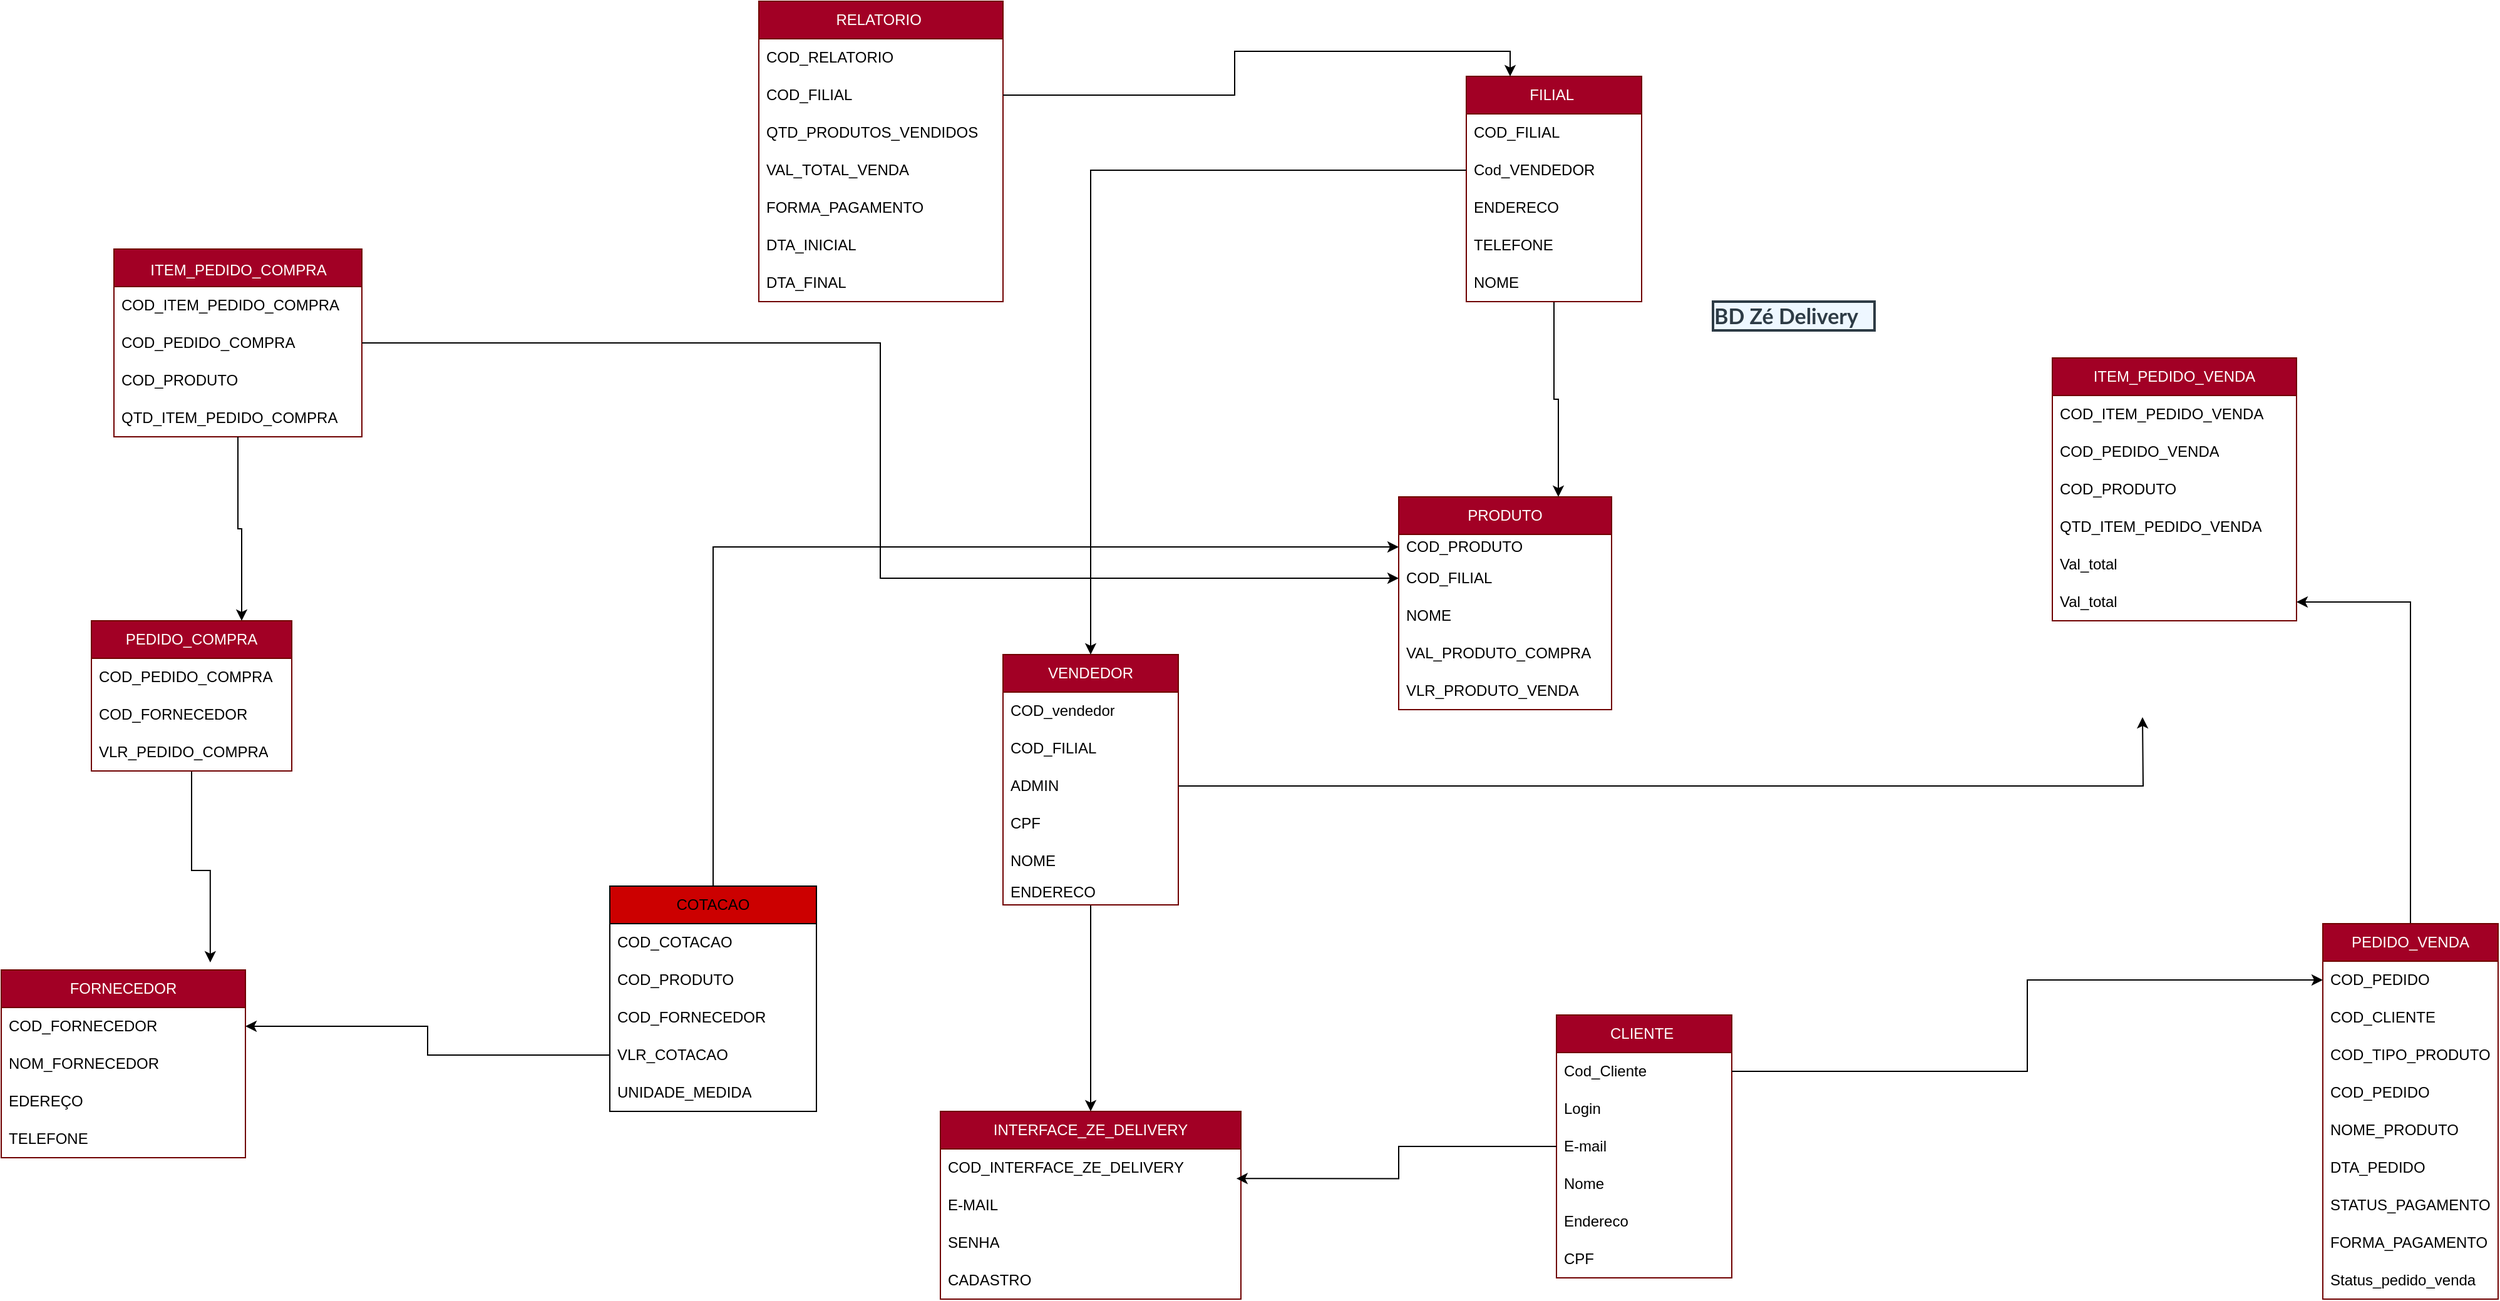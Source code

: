 <mxfile version="21.7.5" type="device">
  <diagram id="C5RBs43oDa-KdzZeNtuy" name="Page-1">
    <mxGraphModel dx="3459" dy="2239" grid="1" gridSize="18" guides="1" tooltips="1" connect="1" arrows="1" fold="1" page="1" pageScale="1" pageWidth="827" pageHeight="1169" math="0" shadow="0">
      <root>
        <mxCell id="WIyWlLk6GJQsqaUBKTNV-0" />
        <mxCell id="WIyWlLk6GJQsqaUBKTNV-1" parent="WIyWlLk6GJQsqaUBKTNV-0" />
        <mxCell id="53j9q-tYa6qTD4QqZaRs-72" value="ITEM_PEDIDO_COMPRA" style="swimlane;fontStyle=0;childLayout=stackLayout;horizontal=1;startSize=30;horizontalStack=0;resizeParent=1;resizeParentMax=0;resizeLast=0;collapsible=1;marginBottom=0;html=1;fillColor=#a20025;fontColor=#ffffff;strokeColor=#6F0000;spacingTop=4;" parent="WIyWlLk6GJQsqaUBKTNV-1" vertex="1">
          <mxGeometry x="-630" y="-324" width="198" height="150" as="geometry" />
        </mxCell>
        <mxCell id="53j9q-tYa6qTD4QqZaRs-73" value="COD_ITEM_PEDIDO_COMPRA" style="text;strokeColor=none;fillColor=none;align=left;verticalAlign=middle;spacingLeft=4;spacingRight=4;overflow=hidden;points=[[0,0.5],[1,0.5]];portConstraint=eastwest;rotatable=0;whiteSpace=wrap;html=1;" parent="53j9q-tYa6qTD4QqZaRs-72" vertex="1">
          <mxGeometry y="30" width="198" height="30" as="geometry" />
        </mxCell>
        <mxCell id="53j9q-tYa6qTD4QqZaRs-74" value="COD_PEDIDO_COMPRA" style="text;strokeColor=none;fillColor=none;align=left;verticalAlign=middle;spacingLeft=4;spacingRight=4;overflow=hidden;points=[[0,0.5],[1,0.5]];portConstraint=eastwest;rotatable=0;whiteSpace=wrap;html=1;" parent="53j9q-tYa6qTD4QqZaRs-72" vertex="1">
          <mxGeometry y="60" width="198" height="30" as="geometry" />
        </mxCell>
        <mxCell id="53j9q-tYa6qTD4QqZaRs-75" value="COD_PRODUTO" style="text;strokeColor=none;fillColor=none;align=left;verticalAlign=middle;spacingLeft=4;spacingRight=4;overflow=hidden;points=[[0,0.5],[1,0.5]];portConstraint=eastwest;rotatable=0;whiteSpace=wrap;html=1;" parent="53j9q-tYa6qTD4QqZaRs-72" vertex="1">
          <mxGeometry y="90" width="198" height="30" as="geometry" />
        </mxCell>
        <mxCell id="53j9q-tYa6qTD4QqZaRs-76" value="QTD_ITEM_PEDIDO_COMPRA" style="text;strokeColor=none;fillColor=none;align=left;verticalAlign=middle;spacingLeft=4;spacingRight=4;overflow=hidden;points=[[0,0.5],[1,0.5]];portConstraint=eastwest;rotatable=0;whiteSpace=wrap;html=1;" parent="53j9q-tYa6qTD4QqZaRs-72" vertex="1">
          <mxGeometry y="120" width="198" height="30" as="geometry" />
        </mxCell>
        <mxCell id="ZgWBXDBW055V_Jg4cEC1-0" value="CLIENTE&amp;nbsp;" style="swimlane;fontStyle=0;childLayout=stackLayout;horizontal=1;startSize=30;horizontalStack=0;resizeParent=1;resizeParentMax=0;resizeLast=0;collapsible=1;marginBottom=0;whiteSpace=wrap;html=1;fillColor=#a20025;fontColor=#ffffff;strokeColor=#6F0000;" parent="WIyWlLk6GJQsqaUBKTNV-1" vertex="1">
          <mxGeometry x="522" y="288" width="140" height="210" as="geometry" />
        </mxCell>
        <mxCell id="ZgWBXDBW055V_Jg4cEC1-1" value="Cod_Cliente" style="text;strokeColor=none;fillColor=none;align=left;verticalAlign=middle;spacingLeft=4;spacingRight=4;overflow=hidden;points=[[0,0.5],[1,0.5]];portConstraint=eastwest;rotatable=0;whiteSpace=wrap;html=1;" parent="ZgWBXDBW055V_Jg4cEC1-0" vertex="1">
          <mxGeometry y="30" width="140" height="30" as="geometry" />
        </mxCell>
        <mxCell id="ZgWBXDBW055V_Jg4cEC1-2" value="Login" style="text;strokeColor=none;fillColor=none;align=left;verticalAlign=middle;spacingLeft=4;spacingRight=4;overflow=hidden;points=[[0,0.5],[1,0.5]];portConstraint=eastwest;rotatable=0;whiteSpace=wrap;html=1;" parent="ZgWBXDBW055V_Jg4cEC1-0" vertex="1">
          <mxGeometry y="60" width="140" height="30" as="geometry" />
        </mxCell>
        <mxCell id="ZgWBXDBW055V_Jg4cEC1-3" value="E-mail" style="text;strokeColor=none;fillColor=none;align=left;verticalAlign=middle;spacingLeft=4;spacingRight=4;overflow=hidden;points=[[0,0.5],[1,0.5]];portConstraint=eastwest;rotatable=0;whiteSpace=wrap;html=1;" parent="ZgWBXDBW055V_Jg4cEC1-0" vertex="1">
          <mxGeometry y="90" width="140" height="30" as="geometry" />
        </mxCell>
        <mxCell id="ZgWBXDBW055V_Jg4cEC1-5" value="Nome" style="text;strokeColor=none;fillColor=none;align=left;verticalAlign=middle;spacingLeft=4;spacingRight=4;overflow=hidden;points=[[0,0.5],[1,0.5]];portConstraint=eastwest;rotatable=0;whiteSpace=wrap;html=1;" parent="ZgWBXDBW055V_Jg4cEC1-0" vertex="1">
          <mxGeometry y="120" width="140" height="30" as="geometry" />
        </mxCell>
        <mxCell id="ZgWBXDBW055V_Jg4cEC1-6" value="Endereco" style="text;strokeColor=none;fillColor=none;align=left;verticalAlign=middle;spacingLeft=4;spacingRight=4;overflow=hidden;points=[[0,0.5],[1,0.5]];portConstraint=eastwest;rotatable=0;whiteSpace=wrap;html=1;" parent="ZgWBXDBW055V_Jg4cEC1-0" vertex="1">
          <mxGeometry y="150" width="140" height="30" as="geometry" />
        </mxCell>
        <mxCell id="ZgWBXDBW055V_Jg4cEC1-7" value="CPF" style="text;strokeColor=none;fillColor=none;align=left;verticalAlign=middle;spacingLeft=4;spacingRight=4;overflow=hidden;points=[[0,0.5],[1,0.5]];portConstraint=eastwest;rotatable=0;whiteSpace=wrap;html=1;" parent="ZgWBXDBW055V_Jg4cEC1-0" vertex="1">
          <mxGeometry y="180" width="140" height="30" as="geometry" />
        </mxCell>
        <mxCell id="53j9q-tYa6qTD4QqZaRs-100" style="edgeStyle=orthogonalEdgeStyle;rounded=0;orthogonalLoop=1;jettySize=auto;html=1;" parent="WIyWlLk6GJQsqaUBKTNV-1" source="ZgWBXDBW055V_Jg4cEC1-10" target="53j9q-tYa6qTD4QqZaRs-42" edge="1">
          <mxGeometry relative="1" as="geometry" />
        </mxCell>
        <mxCell id="ZgWBXDBW055V_Jg4cEC1-10" value="VENDEDOR" style="swimlane;fontStyle=0;childLayout=stackLayout;horizontal=1;startSize=30;horizontalStack=0;resizeParent=1;resizeParentMax=0;resizeLast=0;collapsible=1;marginBottom=0;whiteSpace=wrap;html=1;fillColor=#a20025;fontColor=#ffffff;strokeColor=#6F0000;" parent="WIyWlLk6GJQsqaUBKTNV-1" vertex="1">
          <mxGeometry x="80" width="140" height="200" as="geometry" />
        </mxCell>
        <mxCell id="ZgWBXDBW055V_Jg4cEC1-12" value="COD_vendedor" style="text;strokeColor=none;fillColor=none;align=left;verticalAlign=middle;spacingLeft=4;spacingRight=4;overflow=hidden;points=[[0,0.5],[1,0.5]];portConstraint=eastwest;rotatable=0;whiteSpace=wrap;html=1;" parent="ZgWBXDBW055V_Jg4cEC1-10" vertex="1">
          <mxGeometry y="30" width="140" height="30" as="geometry" />
        </mxCell>
        <mxCell id="tXPfU4GMjYOLt3jyd4kQ-18" value="COD_FILIAL" style="text;strokeColor=none;fillColor=none;align=left;verticalAlign=middle;spacingLeft=4;spacingRight=4;overflow=hidden;points=[[0,0.5],[1,0.5]];portConstraint=eastwest;rotatable=0;whiteSpace=wrap;html=1;" parent="ZgWBXDBW055V_Jg4cEC1-10" vertex="1">
          <mxGeometry y="60" width="140" height="30" as="geometry" />
        </mxCell>
        <mxCell id="L4fE98QZ2CrRBAZBqXYD-8" style="edgeStyle=orthogonalEdgeStyle;rounded=0;orthogonalLoop=1;jettySize=auto;html=1;" edge="1" parent="ZgWBXDBW055V_Jg4cEC1-10" source="ZgWBXDBW055V_Jg4cEC1-13">
          <mxGeometry relative="1" as="geometry">
            <mxPoint x="910" y="50" as="targetPoint" />
          </mxGeometry>
        </mxCell>
        <mxCell id="ZgWBXDBW055V_Jg4cEC1-13" value="ADMIN" style="text;strokeColor=none;fillColor=none;align=left;verticalAlign=middle;spacingLeft=4;spacingRight=4;overflow=hidden;points=[[0,0.5],[1,0.5]];portConstraint=eastwest;rotatable=0;whiteSpace=wrap;html=1;" parent="ZgWBXDBW055V_Jg4cEC1-10" vertex="1">
          <mxGeometry y="90" width="140" height="30" as="geometry" />
        </mxCell>
        <mxCell id="ZgWBXDBW055V_Jg4cEC1-14" value="CPF" style="text;strokeColor=none;fillColor=none;align=left;verticalAlign=middle;spacingLeft=4;spacingRight=4;overflow=hidden;points=[[0,0.5],[1,0.5]];portConstraint=eastwest;rotatable=0;whiteSpace=wrap;html=1;" parent="ZgWBXDBW055V_Jg4cEC1-10" vertex="1">
          <mxGeometry y="120" width="140" height="30" as="geometry" />
        </mxCell>
        <mxCell id="ZgWBXDBW055V_Jg4cEC1-15" value="NOME" style="text;strokeColor=none;fillColor=none;align=left;verticalAlign=middle;spacingLeft=4;spacingRight=4;overflow=hidden;points=[[0,0.5],[1,0.5]];portConstraint=eastwest;rotatable=0;whiteSpace=wrap;html=1;" parent="ZgWBXDBW055V_Jg4cEC1-10" vertex="1">
          <mxGeometry y="150" width="140" height="30" as="geometry" />
        </mxCell>
        <mxCell id="ZgWBXDBW055V_Jg4cEC1-16" value="ENDERECO" style="text;strokeColor=none;fillColor=none;align=left;verticalAlign=middle;spacingLeft=4;spacingRight=4;overflow=hidden;points=[[0,0.5],[1,0.5]];portConstraint=eastwest;rotatable=0;whiteSpace=wrap;html=1;" parent="ZgWBXDBW055V_Jg4cEC1-10" vertex="1">
          <mxGeometry y="180" width="140" height="20" as="geometry" />
        </mxCell>
        <mxCell id="tXPfU4GMjYOLt3jyd4kQ-0" style="edgeStyle=orthogonalEdgeStyle;rounded=0;orthogonalLoop=1;jettySize=auto;html=1;entryX=0.75;entryY=0;entryDx=0;entryDy=0;" parent="WIyWlLk6GJQsqaUBKTNV-1" source="ZgWBXDBW055V_Jg4cEC1-18" target="53j9q-tYa6qTD4QqZaRs-16" edge="1">
          <mxGeometry relative="1" as="geometry" />
        </mxCell>
        <mxCell id="ZgWBXDBW055V_Jg4cEC1-18" value="FILIAL&amp;nbsp;" style="swimlane;fontStyle=0;childLayout=stackLayout;horizontal=1;startSize=30;horizontalStack=0;resizeParent=1;resizeParentMax=0;resizeLast=0;collapsible=1;marginBottom=0;whiteSpace=wrap;html=1;fillColor=#a20025;fontColor=#ffffff;strokeColor=#6F0000;" parent="WIyWlLk6GJQsqaUBKTNV-1" vertex="1">
          <mxGeometry x="450" y="-462" width="140" height="180" as="geometry" />
        </mxCell>
        <mxCell id="ZgWBXDBW055V_Jg4cEC1-20" value="COD_FILIAL" style="text;strokeColor=none;fillColor=none;align=left;verticalAlign=middle;spacingLeft=4;spacingRight=4;overflow=hidden;points=[[0,0.5],[1,0.5]];portConstraint=eastwest;rotatable=0;whiteSpace=wrap;html=1;" parent="ZgWBXDBW055V_Jg4cEC1-18" vertex="1">
          <mxGeometry y="30" width="140" height="30" as="geometry" />
        </mxCell>
        <mxCell id="ZgWBXDBW055V_Jg4cEC1-19" value="Cod_VENDEDOR" style="text;strokeColor=none;fillColor=none;align=left;verticalAlign=middle;spacingLeft=4;spacingRight=4;overflow=hidden;points=[[0,0.5],[1,0.5]];portConstraint=eastwest;rotatable=0;whiteSpace=wrap;html=1;" parent="ZgWBXDBW055V_Jg4cEC1-18" vertex="1">
          <mxGeometry y="60" width="140" height="30" as="geometry" />
        </mxCell>
        <mxCell id="ZgWBXDBW055V_Jg4cEC1-21" value="ENDERECO&amp;nbsp;" style="text;strokeColor=none;fillColor=none;align=left;verticalAlign=middle;spacingLeft=4;spacingRight=4;overflow=hidden;points=[[0,0.5],[1,0.5]];portConstraint=eastwest;rotatable=0;whiteSpace=wrap;html=1;" parent="ZgWBXDBW055V_Jg4cEC1-18" vertex="1">
          <mxGeometry y="90" width="140" height="30" as="geometry" />
        </mxCell>
        <mxCell id="ZgWBXDBW055V_Jg4cEC1-22" value="TELEFONE" style="text;strokeColor=none;fillColor=none;align=left;verticalAlign=middle;spacingLeft=4;spacingRight=4;overflow=hidden;points=[[0,0.5],[1,0.5]];portConstraint=eastwest;rotatable=0;whiteSpace=wrap;html=1;" parent="ZgWBXDBW055V_Jg4cEC1-18" vertex="1">
          <mxGeometry y="120" width="140" height="30" as="geometry" />
        </mxCell>
        <mxCell id="ZgWBXDBW055V_Jg4cEC1-23" value="NOME" style="text;strokeColor=none;fillColor=none;align=left;verticalAlign=middle;spacingLeft=4;spacingRight=4;overflow=hidden;points=[[0,0.5],[1,0.5]];portConstraint=eastwest;rotatable=0;whiteSpace=wrap;html=1;" parent="ZgWBXDBW055V_Jg4cEC1-18" vertex="1">
          <mxGeometry y="150" width="140" height="30" as="geometry" />
        </mxCell>
        <mxCell id="53j9q-tYa6qTD4QqZaRs-1" value="ITEM_PEDIDO_VENDA" style="swimlane;fontStyle=0;childLayout=stackLayout;horizontal=1;startSize=30;horizontalStack=0;resizeParent=1;resizeParentMax=0;resizeLast=0;collapsible=1;marginBottom=0;whiteSpace=wrap;html=1;fillColor=#a20025;fontColor=#ffffff;strokeColor=#6F0000;" parent="WIyWlLk6GJQsqaUBKTNV-1" vertex="1">
          <mxGeometry x="918" y="-237" width="195" height="210" as="geometry" />
        </mxCell>
        <mxCell id="53j9q-tYa6qTD4QqZaRs-2" value="COD_ITEM_PEDIDO_VENDA" style="text;strokeColor=none;fillColor=none;align=left;verticalAlign=middle;spacingLeft=4;spacingRight=4;overflow=hidden;points=[[0,0.5],[1,0.5]];portConstraint=eastwest;rotatable=0;whiteSpace=wrap;html=1;" parent="53j9q-tYa6qTD4QqZaRs-1" vertex="1">
          <mxGeometry y="30" width="195" height="30" as="geometry" />
        </mxCell>
        <mxCell id="53j9q-tYa6qTD4QqZaRs-3" value="COD_PEDIDO_VENDA" style="text;strokeColor=none;fillColor=none;align=left;verticalAlign=middle;spacingLeft=4;spacingRight=4;overflow=hidden;points=[[0,0.5],[1,0.5]];portConstraint=eastwest;rotatable=0;whiteSpace=wrap;html=1;" parent="53j9q-tYa6qTD4QqZaRs-1" vertex="1">
          <mxGeometry y="60" width="195" height="30" as="geometry" />
        </mxCell>
        <mxCell id="53j9q-tYa6qTD4QqZaRs-4" value="COD_PRODUTO" style="text;strokeColor=none;fillColor=none;align=left;verticalAlign=middle;spacingLeft=4;spacingRight=4;overflow=hidden;points=[[0,0.5],[1,0.5]];portConstraint=eastwest;rotatable=0;whiteSpace=wrap;html=1;" parent="53j9q-tYa6qTD4QqZaRs-1" vertex="1">
          <mxGeometry y="90" width="195" height="30" as="geometry" />
        </mxCell>
        <mxCell id="53j9q-tYa6qTD4QqZaRs-5" value="QTD_ITEM_PEDIDO_VENDA" style="text;strokeColor=none;fillColor=none;align=left;verticalAlign=middle;spacingLeft=4;spacingRight=4;overflow=hidden;points=[[0,0.5],[1,0.5]];portConstraint=eastwest;rotatable=0;whiteSpace=wrap;html=1;" parent="53j9q-tYa6qTD4QqZaRs-1" vertex="1">
          <mxGeometry y="120" width="195" height="30" as="geometry" />
        </mxCell>
        <mxCell id="tXPfU4GMjYOLt3jyd4kQ-1" value="Val_total" style="text;strokeColor=none;fillColor=none;align=left;verticalAlign=middle;spacingLeft=4;spacingRight=4;overflow=hidden;points=[[0,0.5],[1,0.5]];portConstraint=eastwest;rotatable=0;whiteSpace=wrap;html=1;" parent="53j9q-tYa6qTD4QqZaRs-1" vertex="1">
          <mxGeometry y="150" width="195" height="30" as="geometry" />
        </mxCell>
        <mxCell id="53j9q-tYa6qTD4QqZaRs-12" value="Val_total" style="text;strokeColor=none;fillColor=none;align=left;verticalAlign=middle;spacingLeft=4;spacingRight=4;overflow=hidden;points=[[0,0.5],[1,0.5]];portConstraint=eastwest;rotatable=0;whiteSpace=wrap;html=1;" parent="53j9q-tYa6qTD4QqZaRs-1" vertex="1">
          <mxGeometry y="180" width="195" height="30" as="geometry" />
        </mxCell>
        <mxCell id="53j9q-tYa6qTD4QqZaRs-66" style="edgeStyle=orthogonalEdgeStyle;rounded=0;orthogonalLoop=1;jettySize=auto;html=1;" parent="WIyWlLk6GJQsqaUBKTNV-1" source="53j9q-tYa6qTD4QqZaRs-6" target="53j9q-tYa6qTD4QqZaRs-12" edge="1">
          <mxGeometry relative="1" as="geometry" />
        </mxCell>
        <mxCell id="53j9q-tYa6qTD4QqZaRs-6" value="PEDIDO_VENDA" style="swimlane;fontStyle=0;childLayout=stackLayout;horizontal=1;startSize=30;horizontalStack=0;resizeParent=1;resizeParentMax=0;resizeLast=0;collapsible=1;marginBottom=0;whiteSpace=wrap;html=1;fillColor=#a20025;fontColor=#ffffff;strokeColor=#6F0000;" parent="WIyWlLk6GJQsqaUBKTNV-1" vertex="1">
          <mxGeometry x="1134" y="215" width="140" height="300" as="geometry" />
        </mxCell>
        <mxCell id="53j9q-tYa6qTD4QqZaRs-7" value="COD_PEDIDO" style="text;strokeColor=none;fillColor=none;align=left;verticalAlign=middle;spacingLeft=4;spacingRight=4;overflow=hidden;points=[[0,0.5],[1,0.5]];portConstraint=eastwest;rotatable=0;whiteSpace=wrap;html=1;" parent="53j9q-tYa6qTD4QqZaRs-6" vertex="1">
          <mxGeometry y="30" width="140" height="30" as="geometry" />
        </mxCell>
        <mxCell id="53j9q-tYa6qTD4QqZaRs-8" value="COD_CLIENTE&amp;nbsp;" style="text;strokeColor=none;fillColor=none;align=left;verticalAlign=middle;spacingLeft=4;spacingRight=4;overflow=hidden;points=[[0,0.5],[1,0.5]];portConstraint=eastwest;rotatable=0;whiteSpace=wrap;html=1;" parent="53j9q-tYa6qTD4QqZaRs-6" vertex="1">
          <mxGeometry y="60" width="140" height="30" as="geometry" />
        </mxCell>
        <mxCell id="53j9q-tYa6qTD4QqZaRs-9" value="COD_TIPO_PRODUTO" style="text;strokeColor=none;fillColor=none;align=left;verticalAlign=middle;spacingLeft=4;spacingRight=4;overflow=hidden;points=[[0,0.5],[1,0.5]];portConstraint=eastwest;rotatable=0;whiteSpace=wrap;html=1;" parent="53j9q-tYa6qTD4QqZaRs-6" vertex="1">
          <mxGeometry y="90" width="140" height="30" as="geometry" />
        </mxCell>
        <mxCell id="53j9q-tYa6qTD4QqZaRs-30" value="COD_PEDIDO" style="text;strokeColor=none;fillColor=none;align=left;verticalAlign=middle;spacingLeft=4;spacingRight=4;overflow=hidden;points=[[0,0.5],[1,0.5]];portConstraint=eastwest;rotatable=0;whiteSpace=wrap;html=1;" parent="53j9q-tYa6qTD4QqZaRs-6" vertex="1">
          <mxGeometry y="120" width="140" height="30" as="geometry" />
        </mxCell>
        <mxCell id="53j9q-tYa6qTD4QqZaRs-10" value="NOME_PRODUTO" style="text;strokeColor=none;fillColor=none;align=left;verticalAlign=middle;spacingLeft=4;spacingRight=4;overflow=hidden;points=[[0,0.5],[1,0.5]];portConstraint=eastwest;rotatable=0;whiteSpace=wrap;html=1;" parent="53j9q-tYa6qTD4QqZaRs-6" vertex="1">
          <mxGeometry y="150" width="140" height="30" as="geometry" />
        </mxCell>
        <mxCell id="53j9q-tYa6qTD4QqZaRs-14" value="DTA_PEDIDO" style="text;strokeColor=none;fillColor=none;align=left;verticalAlign=middle;spacingLeft=4;spacingRight=4;overflow=hidden;points=[[0,0.5],[1,0.5]];portConstraint=eastwest;rotatable=0;whiteSpace=wrap;html=1;" parent="53j9q-tYa6qTD4QqZaRs-6" vertex="1">
          <mxGeometry y="180" width="140" height="30" as="geometry" />
        </mxCell>
        <mxCell id="53j9q-tYa6qTD4QqZaRs-28" value="STATUS_PAGAMENTO" style="text;strokeColor=none;fillColor=none;align=left;verticalAlign=middle;spacingLeft=4;spacingRight=4;overflow=hidden;points=[[0,0.5],[1,0.5]];portConstraint=eastwest;rotatable=0;whiteSpace=wrap;html=1;" parent="53j9q-tYa6qTD4QqZaRs-6" vertex="1">
          <mxGeometry y="210" width="140" height="30" as="geometry" />
        </mxCell>
        <mxCell id="53j9q-tYa6qTD4QqZaRs-29" value="FORMA_PAGAMENTO" style="text;strokeColor=none;fillColor=none;align=left;verticalAlign=middle;spacingLeft=4;spacingRight=4;overflow=hidden;points=[[0,0.5],[1,0.5]];portConstraint=eastwest;rotatable=0;whiteSpace=wrap;html=1;" parent="53j9q-tYa6qTD4QqZaRs-6" vertex="1">
          <mxGeometry y="240" width="140" height="30" as="geometry" />
        </mxCell>
        <mxCell id="tXPfU4GMjYOLt3jyd4kQ-19" value="Status_pedido_venda" style="text;strokeColor=none;fillColor=none;align=left;verticalAlign=middle;spacingLeft=4;spacingRight=4;overflow=hidden;points=[[0,0.5],[1,0.5]];portConstraint=eastwest;rotatable=0;whiteSpace=wrap;html=1;" parent="53j9q-tYa6qTD4QqZaRs-6" vertex="1">
          <mxGeometry y="270" width="140" height="30" as="geometry" />
        </mxCell>
        <mxCell id="53j9q-tYa6qTD4QqZaRs-16" value="PRODUTO" style="swimlane;fontStyle=0;childLayout=stackLayout;horizontal=1;startSize=30;horizontalStack=0;resizeParent=1;resizeParentMax=0;resizeLast=0;collapsible=1;marginBottom=0;whiteSpace=wrap;html=1;fillColor=#a20025;fontColor=#ffffff;strokeColor=#6F0000;" parent="WIyWlLk6GJQsqaUBKTNV-1" vertex="1">
          <mxGeometry x="396" y="-126" width="170" height="170" as="geometry" />
        </mxCell>
        <mxCell id="53j9q-tYa6qTD4QqZaRs-17" value="COD_PRODUTO" style="text;strokeColor=none;fillColor=none;align=left;verticalAlign=middle;spacingLeft=4;spacingRight=4;overflow=hidden;points=[[0,0.5],[1,0.5]];portConstraint=eastwest;rotatable=0;whiteSpace=wrap;html=1;" parent="53j9q-tYa6qTD4QqZaRs-16" vertex="1">
          <mxGeometry y="30" width="170" height="20" as="geometry" />
        </mxCell>
        <mxCell id="53j9q-tYa6qTD4QqZaRs-59" value="COD_FILIAL" style="text;strokeColor=none;fillColor=none;align=left;verticalAlign=middle;spacingLeft=4;spacingRight=4;overflow=hidden;points=[[0,0.5],[1,0.5]];portConstraint=eastwest;rotatable=0;whiteSpace=wrap;html=1;" parent="53j9q-tYa6qTD4QqZaRs-16" vertex="1">
          <mxGeometry y="50" width="170" height="30" as="geometry" />
        </mxCell>
        <mxCell id="53j9q-tYa6qTD4QqZaRs-19" value="NOME" style="text;strokeColor=none;fillColor=none;align=left;verticalAlign=middle;spacingLeft=4;spacingRight=4;overflow=hidden;points=[[0,0.5],[1,0.5]];portConstraint=eastwest;rotatable=0;whiteSpace=wrap;html=1;" parent="53j9q-tYa6qTD4QqZaRs-16" vertex="1">
          <mxGeometry y="80" width="170" height="30" as="geometry" />
        </mxCell>
        <mxCell id="53j9q-tYa6qTD4QqZaRs-20" value="VAL_PRODUTO_COMPRA" style="text;strokeColor=none;fillColor=none;align=left;verticalAlign=middle;spacingLeft=4;spacingRight=4;overflow=hidden;points=[[0,0.5],[1,0.5]];portConstraint=eastwest;rotatable=0;whiteSpace=wrap;html=1;" parent="53j9q-tYa6qTD4QqZaRs-16" vertex="1">
          <mxGeometry y="110" width="170" height="30" as="geometry" />
        </mxCell>
        <mxCell id="53j9q-tYa6qTD4QqZaRs-21" value="VLR_PRODUTO_VENDA" style="text;strokeColor=none;fillColor=none;align=left;verticalAlign=middle;spacingLeft=4;spacingRight=4;overflow=hidden;points=[[0,0.5],[1,0.5]];portConstraint=eastwest;rotatable=0;whiteSpace=wrap;html=1;" parent="53j9q-tYa6qTD4QqZaRs-16" vertex="1">
          <mxGeometry y="140" width="170" height="30" as="geometry" />
        </mxCell>
        <mxCell id="53j9q-tYa6qTD4QqZaRs-22" value="FORNECEDOR" style="swimlane;fontStyle=0;childLayout=stackLayout;horizontal=1;startSize=30;horizontalStack=0;resizeParent=1;resizeParentMax=0;resizeLast=0;collapsible=1;marginBottom=0;whiteSpace=wrap;html=1;fillColor=#a20025;fontColor=#ffffff;strokeColor=#6F0000;" parent="WIyWlLk6GJQsqaUBKTNV-1" vertex="1">
          <mxGeometry x="-720" y="252" width="195" height="150" as="geometry" />
        </mxCell>
        <mxCell id="53j9q-tYa6qTD4QqZaRs-23" value="COD_FORNECEDOR" style="text;strokeColor=none;fillColor=none;align=left;verticalAlign=middle;spacingLeft=4;spacingRight=4;overflow=hidden;points=[[0,0.5],[1,0.5]];portConstraint=eastwest;rotatable=0;whiteSpace=wrap;html=1;" parent="53j9q-tYa6qTD4QqZaRs-22" vertex="1">
          <mxGeometry y="30" width="195" height="30" as="geometry" />
        </mxCell>
        <mxCell id="53j9q-tYa6qTD4QqZaRs-24" value="NOM_FORNECEDOR" style="text;strokeColor=none;fillColor=none;align=left;verticalAlign=middle;spacingLeft=4;spacingRight=4;overflow=hidden;points=[[0,0.5],[1,0.5]];portConstraint=eastwest;rotatable=0;whiteSpace=wrap;html=1;" parent="53j9q-tYa6qTD4QqZaRs-22" vertex="1">
          <mxGeometry y="60" width="195" height="30" as="geometry" />
        </mxCell>
        <mxCell id="53j9q-tYa6qTD4QqZaRs-25" value="EDEREÇO" style="text;strokeColor=none;fillColor=none;align=left;verticalAlign=middle;spacingLeft=4;spacingRight=4;overflow=hidden;points=[[0,0.5],[1,0.5]];portConstraint=eastwest;rotatable=0;whiteSpace=wrap;html=1;" parent="53j9q-tYa6qTD4QqZaRs-22" vertex="1">
          <mxGeometry y="90" width="195" height="30" as="geometry" />
        </mxCell>
        <mxCell id="53j9q-tYa6qTD4QqZaRs-26" value="TELEFONE" style="text;strokeColor=none;fillColor=none;align=left;verticalAlign=middle;spacingLeft=4;spacingRight=4;overflow=hidden;points=[[0,0.5],[1,0.5]];portConstraint=eastwest;rotatable=0;whiteSpace=wrap;html=1;" parent="53j9q-tYa6qTD4QqZaRs-22" vertex="1">
          <mxGeometry y="120" width="195" height="30" as="geometry" />
        </mxCell>
        <mxCell id="53j9q-tYa6qTD4QqZaRs-31" value="RELATORIO&amp;nbsp;" style="swimlane;fontStyle=0;childLayout=stackLayout;horizontal=1;startSize=30;horizontalStack=0;resizeParent=1;resizeParentMax=0;resizeLast=0;collapsible=1;marginBottom=0;whiteSpace=wrap;html=1;fillColor=#a20025;fontColor=#ffffff;strokeColor=#6F0000;" parent="WIyWlLk6GJQsqaUBKTNV-1" vertex="1">
          <mxGeometry x="-115" y="-522" width="195" height="240" as="geometry" />
        </mxCell>
        <mxCell id="53j9q-tYa6qTD4QqZaRs-32" value="COD_RELATORIO" style="text;strokeColor=none;fillColor=none;align=left;verticalAlign=middle;spacingLeft=4;spacingRight=4;overflow=hidden;points=[[0,0.5],[1,0.5]];portConstraint=eastwest;rotatable=0;whiteSpace=wrap;html=1;" parent="53j9q-tYa6qTD4QqZaRs-31" vertex="1">
          <mxGeometry y="30" width="195" height="30" as="geometry" />
        </mxCell>
        <mxCell id="53j9q-tYa6qTD4QqZaRs-34" value="COD_FILIAL" style="text;strokeColor=none;fillColor=none;align=left;verticalAlign=middle;spacingLeft=4;spacingRight=4;overflow=hidden;points=[[0,0.5],[1,0.5]];portConstraint=eastwest;rotatable=0;whiteSpace=wrap;html=1;" parent="53j9q-tYa6qTD4QqZaRs-31" vertex="1">
          <mxGeometry y="60" width="195" height="30" as="geometry" />
        </mxCell>
        <mxCell id="53j9q-tYa6qTD4QqZaRs-33" value="QTD_PRODUTOS_VENDIDOS" style="text;strokeColor=none;fillColor=none;align=left;verticalAlign=middle;spacingLeft=4;spacingRight=4;overflow=hidden;points=[[0,0.5],[1,0.5]];portConstraint=eastwest;rotatable=0;whiteSpace=wrap;html=1;" parent="53j9q-tYa6qTD4QqZaRs-31" vertex="1">
          <mxGeometry y="90" width="195" height="30" as="geometry" />
        </mxCell>
        <mxCell id="53j9q-tYa6qTD4QqZaRs-35" value="VAL_TOTAL_VENDA" style="text;strokeColor=none;fillColor=none;align=left;verticalAlign=middle;spacingLeft=4;spacingRight=4;overflow=hidden;points=[[0,0.5],[1,0.5]];portConstraint=eastwest;rotatable=0;whiteSpace=wrap;html=1;" parent="53j9q-tYa6qTD4QqZaRs-31" vertex="1">
          <mxGeometry y="120" width="195" height="30" as="geometry" />
        </mxCell>
        <mxCell id="53j9q-tYa6qTD4QqZaRs-36" value="FORMA_PAGAMENTO" style="text;strokeColor=none;fillColor=none;align=left;verticalAlign=middle;spacingLeft=4;spacingRight=4;overflow=hidden;points=[[0,0.5],[1,0.5]];portConstraint=eastwest;rotatable=0;whiteSpace=wrap;html=1;" parent="53j9q-tYa6qTD4QqZaRs-31" vertex="1">
          <mxGeometry y="150" width="195" height="30" as="geometry" />
        </mxCell>
        <mxCell id="53j9q-tYa6qTD4QqZaRs-39" value="DTA_INICIAL" style="text;strokeColor=none;fillColor=none;align=left;verticalAlign=middle;spacingLeft=4;spacingRight=4;overflow=hidden;points=[[0,0.5],[1,0.5]];portConstraint=eastwest;rotatable=0;whiteSpace=wrap;html=1;" parent="53j9q-tYa6qTD4QqZaRs-31" vertex="1">
          <mxGeometry y="180" width="195" height="30" as="geometry" />
        </mxCell>
        <mxCell id="53j9q-tYa6qTD4QqZaRs-40" value="DTA_FINAL&amp;nbsp;" style="text;strokeColor=none;fillColor=none;align=left;verticalAlign=middle;spacingLeft=4;spacingRight=4;overflow=hidden;points=[[0,0.5],[1,0.5]];portConstraint=eastwest;rotatable=0;whiteSpace=wrap;html=1;" parent="53j9q-tYa6qTD4QqZaRs-31" vertex="1">
          <mxGeometry y="210" width="195" height="30" as="geometry" />
        </mxCell>
        <mxCell id="53j9q-tYa6qTD4QqZaRs-41" style="edgeStyle=orthogonalEdgeStyle;rounded=0;orthogonalLoop=1;jettySize=auto;html=1;exitX=0;exitY=0.5;exitDx=0;exitDy=0;entryX=0.5;entryY=0;entryDx=0;entryDy=0;" parent="WIyWlLk6GJQsqaUBKTNV-1" source="ZgWBXDBW055V_Jg4cEC1-19" target="ZgWBXDBW055V_Jg4cEC1-10" edge="1">
          <mxGeometry relative="1" as="geometry">
            <mxPoint x="220" y="85.0" as="targetPoint" />
          </mxGeometry>
        </mxCell>
        <mxCell id="53j9q-tYa6qTD4QqZaRs-42" value="INTERFACE_ZE_DELIVERY" style="swimlane;fontStyle=0;childLayout=stackLayout;horizontal=1;startSize=30;horizontalStack=0;resizeParent=1;resizeParentMax=0;resizeLast=0;collapsible=1;marginBottom=0;whiteSpace=wrap;html=1;fillColor=#a20025;fontColor=#ffffff;strokeColor=#6F0000;" parent="WIyWlLk6GJQsqaUBKTNV-1" vertex="1">
          <mxGeometry x="30" y="365" width="240" height="150" as="geometry" />
        </mxCell>
        <mxCell id="53j9q-tYa6qTD4QqZaRs-43" value="COD_INTERFACE_ZE_DELIVERY" style="text;strokeColor=none;fillColor=none;align=left;verticalAlign=middle;spacingLeft=4;spacingRight=4;overflow=hidden;points=[[0,0.5],[1,0.5]];portConstraint=eastwest;rotatable=0;whiteSpace=wrap;html=1;" parent="53j9q-tYa6qTD4QqZaRs-42" vertex="1">
          <mxGeometry y="30" width="240" height="30" as="geometry" />
        </mxCell>
        <mxCell id="53j9q-tYa6qTD4QqZaRs-44" value="E-MAIL" style="text;strokeColor=none;fillColor=none;align=left;verticalAlign=middle;spacingLeft=4;spacingRight=4;overflow=hidden;points=[[0,0.5],[1,0.5]];portConstraint=eastwest;rotatable=0;whiteSpace=wrap;html=1;" parent="53j9q-tYa6qTD4QqZaRs-42" vertex="1">
          <mxGeometry y="60" width="240" height="30" as="geometry" />
        </mxCell>
        <mxCell id="53j9q-tYa6qTD4QqZaRs-45" value="SENHA" style="text;strokeColor=none;fillColor=none;align=left;verticalAlign=middle;spacingLeft=4;spacingRight=4;overflow=hidden;points=[[0,0.5],[1,0.5]];portConstraint=eastwest;rotatable=0;whiteSpace=wrap;html=1;" parent="53j9q-tYa6qTD4QqZaRs-42" vertex="1">
          <mxGeometry y="90" width="240" height="30" as="geometry" />
        </mxCell>
        <mxCell id="53j9q-tYa6qTD4QqZaRs-46" value="CADASTRO" style="text;strokeColor=none;fillColor=none;align=left;verticalAlign=middle;spacingLeft=4;spacingRight=4;overflow=hidden;points=[[0,0.5],[1,0.5]];portConstraint=eastwest;rotatable=0;whiteSpace=wrap;html=1;" parent="53j9q-tYa6qTD4QqZaRs-42" vertex="1">
          <mxGeometry y="120" width="240" height="30" as="geometry" />
        </mxCell>
        <mxCell id="tXPfU4GMjYOLt3jyd4kQ-10" style="edgeStyle=orthogonalEdgeStyle;rounded=0;orthogonalLoop=1;jettySize=auto;html=1;entryX=0.75;entryY=0;entryDx=0;entryDy=0;" parent="WIyWlLk6GJQsqaUBKTNV-1" source="53j9q-tYa6qTD4QqZaRs-72" target="53j9q-tYa6qTD4QqZaRs-79" edge="1">
          <mxGeometry relative="1" as="geometry" />
        </mxCell>
        <mxCell id="53j9q-tYa6qTD4QqZaRs-77" style="edgeStyle=orthogonalEdgeStyle;rounded=0;orthogonalLoop=1;jettySize=auto;html=1;exitX=1;exitY=0.5;exitDx=0;exitDy=0;" parent="WIyWlLk6GJQsqaUBKTNV-1" source="53j9q-tYa6qTD4QqZaRs-74" target="53j9q-tYa6qTD4QqZaRs-59" edge="1">
          <mxGeometry relative="1" as="geometry" />
        </mxCell>
        <mxCell id="L4fE98QZ2CrRBAZBqXYD-12" style="edgeStyle=orthogonalEdgeStyle;rounded=0;orthogonalLoop=1;jettySize=auto;html=1;entryX=0.856;entryY=-0.04;entryDx=0;entryDy=0;entryPerimeter=0;" edge="1" parent="WIyWlLk6GJQsqaUBKTNV-1" source="53j9q-tYa6qTD4QqZaRs-79" target="53j9q-tYa6qTD4QqZaRs-22">
          <mxGeometry relative="1" as="geometry" />
        </mxCell>
        <mxCell id="53j9q-tYa6qTD4QqZaRs-79" value="PEDIDO_COMPRA" style="swimlane;fontStyle=0;childLayout=stackLayout;horizontal=1;startSize=30;horizontalStack=0;resizeParent=1;resizeParentMax=0;resizeLast=0;collapsible=1;marginBottom=0;whiteSpace=wrap;html=1;fillColor=#a20025;fontColor=#ffffff;strokeColor=#6F0000;" parent="WIyWlLk6GJQsqaUBKTNV-1" vertex="1">
          <mxGeometry x="-648" y="-27" width="160" height="120" as="geometry" />
        </mxCell>
        <mxCell id="53j9q-tYa6qTD4QqZaRs-80" value="COD_PEDIDO_COMPRA" style="text;strokeColor=none;fillColor=none;align=left;verticalAlign=middle;spacingLeft=4;spacingRight=4;overflow=hidden;points=[[0,0.5],[1,0.5]];portConstraint=eastwest;rotatable=0;whiteSpace=wrap;html=1;" parent="53j9q-tYa6qTD4QqZaRs-79" vertex="1">
          <mxGeometry y="30" width="160" height="30" as="geometry" />
        </mxCell>
        <mxCell id="53j9q-tYa6qTD4QqZaRs-81" value="COD_FORNECEDOR" style="text;strokeColor=none;fillColor=none;align=left;verticalAlign=middle;spacingLeft=4;spacingRight=4;overflow=hidden;points=[[0,0.5],[1,0.5]];portConstraint=eastwest;rotatable=0;whiteSpace=wrap;html=1;" parent="53j9q-tYa6qTD4QqZaRs-79" vertex="1">
          <mxGeometry y="60" width="160" height="30" as="geometry" />
        </mxCell>
        <mxCell id="53j9q-tYa6qTD4QqZaRs-82" value="VLR_PEDIDO_COMPRA" style="text;strokeColor=none;fillColor=none;align=left;verticalAlign=middle;spacingLeft=4;spacingRight=4;overflow=hidden;points=[[0,0.5],[1,0.5]];portConstraint=eastwest;rotatable=0;whiteSpace=wrap;html=1;" parent="53j9q-tYa6qTD4QqZaRs-79" vertex="1">
          <mxGeometry y="90" width="160" height="30" as="geometry" />
        </mxCell>
        <mxCell id="53j9q-tYa6qTD4QqZaRs-85" style="edgeStyle=orthogonalEdgeStyle;rounded=0;orthogonalLoop=1;jettySize=auto;html=1;entryX=0.985;entryY=-0.211;entryDx=0;entryDy=0;entryPerimeter=0;" parent="WIyWlLk6GJQsqaUBKTNV-1" source="ZgWBXDBW055V_Jg4cEC1-3" target="53j9q-tYa6qTD4QqZaRs-44" edge="1">
          <mxGeometry relative="1" as="geometry" />
        </mxCell>
        <mxCell id="53j9q-tYa6qTD4QqZaRs-101" style="edgeStyle=orthogonalEdgeStyle;rounded=0;orthogonalLoop=1;jettySize=auto;html=1;" parent="WIyWlLk6GJQsqaUBKTNV-1" source="53j9q-tYa6qTD4QqZaRs-89" target="53j9q-tYa6qTD4QqZaRs-17" edge="1">
          <mxGeometry relative="1" as="geometry" />
        </mxCell>
        <mxCell id="53j9q-tYa6qTD4QqZaRs-89" value="COTACAO" style="swimlane;fontStyle=0;childLayout=stackLayout;horizontal=1;startSize=30;horizontalStack=0;resizeParent=1;resizeParentMax=0;resizeLast=0;collapsible=1;marginBottom=0;whiteSpace=wrap;html=1;fillColor=#CC0000;" parent="WIyWlLk6GJQsqaUBKTNV-1" vertex="1">
          <mxGeometry x="-234" y="185" width="165" height="180" as="geometry" />
        </mxCell>
        <mxCell id="53j9q-tYa6qTD4QqZaRs-90" value="COD_COTACAO" style="text;strokeColor=none;fillColor=none;align=left;verticalAlign=middle;spacingLeft=4;spacingRight=4;overflow=hidden;points=[[0,0.5],[1,0.5]];portConstraint=eastwest;rotatable=0;whiteSpace=wrap;html=1;" parent="53j9q-tYa6qTD4QqZaRs-89" vertex="1">
          <mxGeometry y="30" width="165" height="30" as="geometry" />
        </mxCell>
        <mxCell id="53j9q-tYa6qTD4QqZaRs-91" value="COD_PRODUTO" style="text;strokeColor=none;fillColor=none;align=left;verticalAlign=middle;spacingLeft=4;spacingRight=4;overflow=hidden;points=[[0,0.5],[1,0.5]];portConstraint=eastwest;rotatable=0;whiteSpace=wrap;html=1;" parent="53j9q-tYa6qTD4QqZaRs-89" vertex="1">
          <mxGeometry y="60" width="165" height="30" as="geometry" />
        </mxCell>
        <mxCell id="53j9q-tYa6qTD4QqZaRs-92" value="COD_FORNECEDOR" style="text;strokeColor=none;fillColor=none;align=left;verticalAlign=middle;spacingLeft=4;spacingRight=4;overflow=hidden;points=[[0,0.5],[1,0.5]];portConstraint=eastwest;rotatable=0;whiteSpace=wrap;html=1;" parent="53j9q-tYa6qTD4QqZaRs-89" vertex="1">
          <mxGeometry y="90" width="165" height="30" as="geometry" />
        </mxCell>
        <mxCell id="53j9q-tYa6qTD4QqZaRs-93" value="VLR_COTACAO" style="text;strokeColor=none;fillColor=none;align=left;verticalAlign=middle;spacingLeft=4;spacingRight=4;overflow=hidden;points=[[0,0.5],[1,0.5]];portConstraint=eastwest;rotatable=0;whiteSpace=wrap;html=1;" parent="53j9q-tYa6qTD4QqZaRs-89" vertex="1">
          <mxGeometry y="120" width="165" height="30" as="geometry" />
        </mxCell>
        <mxCell id="53j9q-tYa6qTD4QqZaRs-94" value="UNIDADE_MEDIDA" style="text;strokeColor=none;fillColor=none;align=left;verticalAlign=middle;spacingLeft=4;spacingRight=4;overflow=hidden;points=[[0,0.5],[1,0.5]];portConstraint=eastwest;rotatable=0;whiteSpace=wrap;html=1;" parent="53j9q-tYa6qTD4QqZaRs-89" vertex="1">
          <mxGeometry y="150" width="165" height="30" as="geometry" />
        </mxCell>
        <mxCell id="tXPfU4GMjYOLt3jyd4kQ-4" style="edgeStyle=orthogonalEdgeStyle;rounded=0;orthogonalLoop=1;jettySize=auto;html=1;" parent="WIyWlLk6GJQsqaUBKTNV-1" source="53j9q-tYa6qTD4QqZaRs-93" target="53j9q-tYa6qTD4QqZaRs-23" edge="1">
          <mxGeometry relative="1" as="geometry" />
        </mxCell>
        <mxCell id="L4fE98QZ2CrRBAZBqXYD-5" style="edgeStyle=orthogonalEdgeStyle;rounded=0;orthogonalLoop=1;jettySize=auto;html=1;exitX=1;exitY=0.5;exitDx=0;exitDy=0;" edge="1" parent="WIyWlLk6GJQsqaUBKTNV-1" source="ZgWBXDBW055V_Jg4cEC1-1" target="53j9q-tYa6qTD4QqZaRs-7">
          <mxGeometry relative="1" as="geometry" />
        </mxCell>
        <mxCell id="L4fE98QZ2CrRBAZBqXYD-6" value="&lt;a style=&quot;color: rgb(45, 59, 69); text-decoration-line: none; outline-width: 0.125rem; outline-color: var(--ic-link-color); outline-style: solid; box-sizing: border-box; font-weight: bold; padding-right: 12px; line-height: 1.3; margin-bottom: 3px; min-width: 1px; outline-offset: 0px; font-family: &amp;quot;Lato Extended&amp;quot;, Lato, &amp;quot;Helvetica Neue&amp;quot;, Helvetica, Arial, sans-serif; font-size: 17px; text-align: left; background-color: rgb(238, 247, 255);&quot; aria-live=&quot;polite&quot; class=&quot;ig-title&quot; href=&quot;https://newtonpaiva.instructure.com/courses/18777/assignments/76976&quot;&gt;BD Zé Delivery&lt;/a&gt;" style="text;html=1;align=center;verticalAlign=middle;resizable=0;points=[];autosize=1;strokeColor=none;fillColor=none;" vertex="1" parent="WIyWlLk6GJQsqaUBKTNV-1">
          <mxGeometry x="630" y="-288" width="162" height="36" as="geometry" />
        </mxCell>
        <mxCell id="L4fE98QZ2CrRBAZBqXYD-13" style="edgeStyle=orthogonalEdgeStyle;rounded=0;orthogonalLoop=1;jettySize=auto;html=1;entryX=0.25;entryY=0;entryDx=0;entryDy=0;" edge="1" parent="WIyWlLk6GJQsqaUBKTNV-1" source="53j9q-tYa6qTD4QqZaRs-34" target="ZgWBXDBW055V_Jg4cEC1-18">
          <mxGeometry relative="1" as="geometry" />
        </mxCell>
      </root>
    </mxGraphModel>
  </diagram>
</mxfile>
